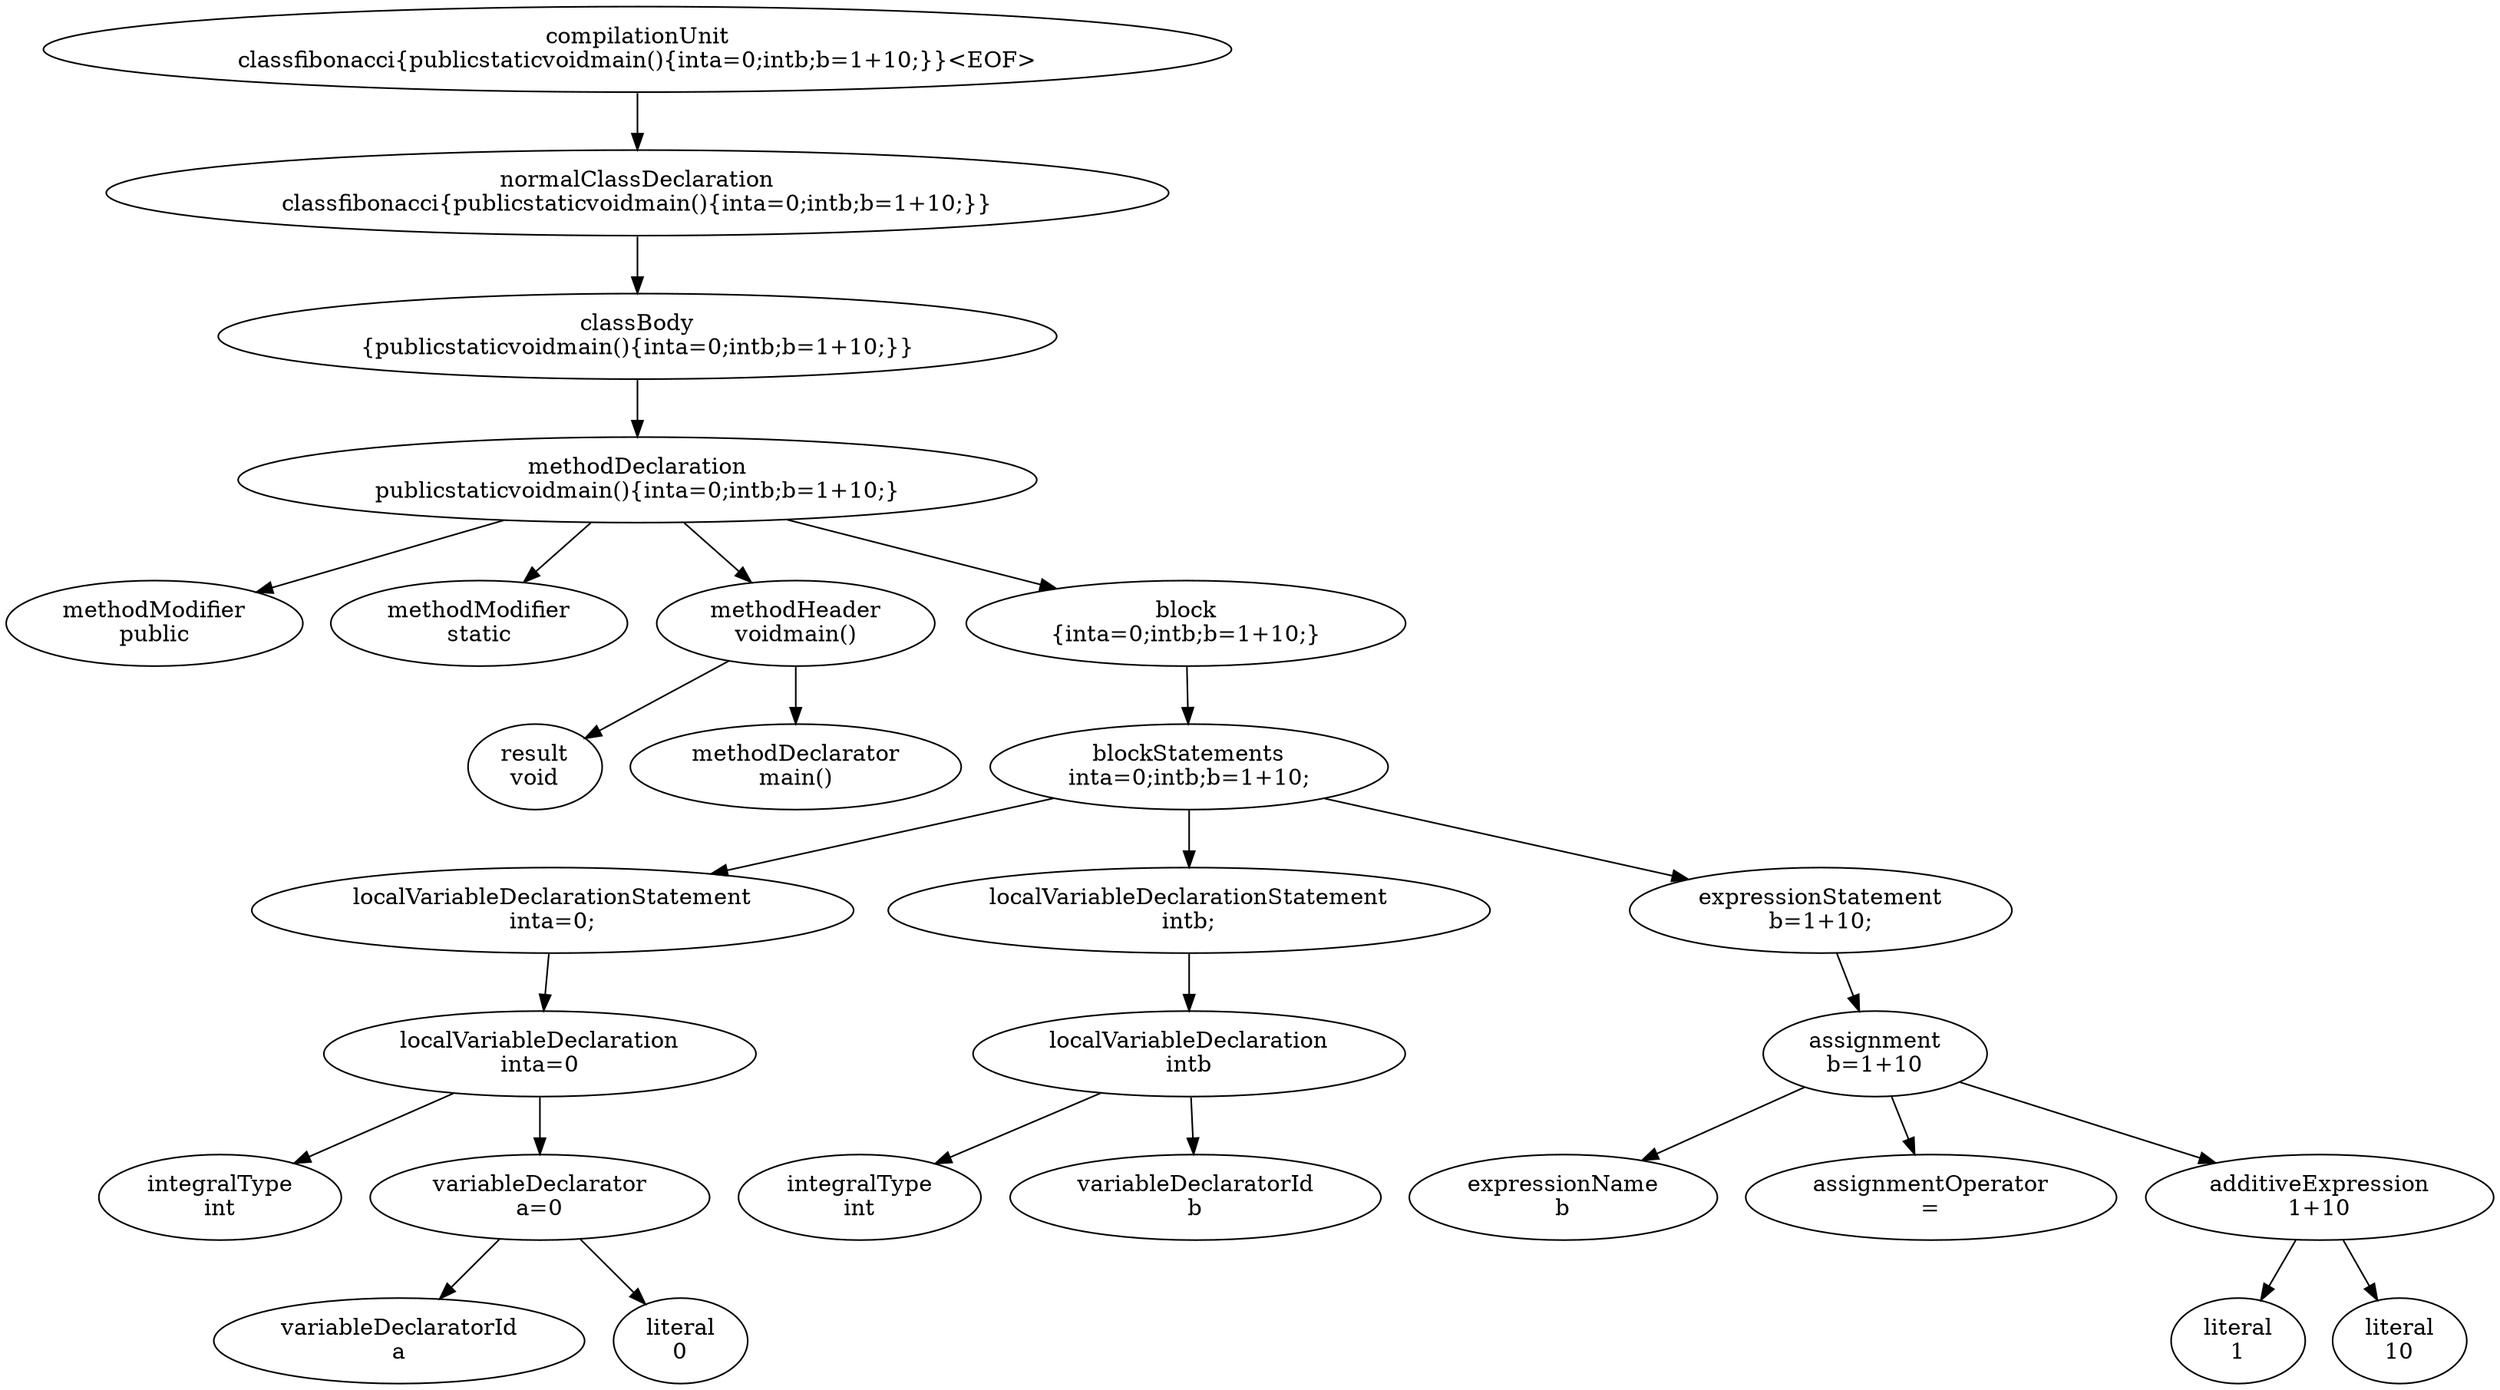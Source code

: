 digraph G {
00[label="compilationUnit\n classfibonacci{publicstaticvoidmain(){inta=0;intb;b=1+10;}}<EOF> "]
11[label="normalClassDeclaration\n classfibonacci{publicstaticvoidmain(){inta=0;intb;b=1+10;}} "]
22[label="classBody\n {publicstaticvoidmain(){inta=0;intb;b=1+10;}} "]
33[label="methodDeclaration\n publicstaticvoidmain(){inta=0;intb;b=1+10;} "]
44[label="methodModifier\n public "]
45[label="methodModifier\n static "]
46[label="methodHeader\n voidmain() "]
57[label="result\n void "]
58[label="methodDeclarator\n main() "]
49[label="block\n {inta=0;intb;b=1+10;} "]
510[label="blockStatements\n inta=0;intb;b=1+10; "]
611[label="localVariableDeclarationStatement\n inta=0; "]
712[label="localVariableDeclaration\n inta=0 "]
813[label="integralType\n int "]
814[label="variableDeclarator\n a=0 "]
915[label="variableDeclaratorId\n a "]
916[label="literal\n 0 "]
617[label="localVariableDeclarationStatement\n intb; "]
718[label="localVariableDeclaration\n intb "]
819[label="integralType\n int "]
820[label="variableDeclaratorId\n b "]
621[label="expressionStatement\n b=1+10; "]
722[label="assignment\n b=1+10 "]
823[label="expressionName\n b "]
824[label="assignmentOperator\n = "]
825[label="additiveExpression\n 1+10 "]
926[label="literal\n 1 "]
927[label="literal\n 10 "]
00->11
11->22
22->33
33->44
33->45
33->46
46->57
46->58
33->49
49->510
510->611
611->712
712->813
712->814
814->915
814->916
510->617
617->718
718->819
718->820
510->621
621->722
722->823
722->824
722->825
825->926
825->927
}
